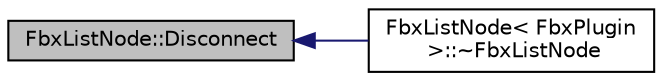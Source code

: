 digraph "FbxListNode::Disconnect"
{
  edge [fontname="Helvetica",fontsize="10",labelfontname="Helvetica",labelfontsize="10"];
  node [fontname="Helvetica",fontsize="10",shape=record];
  rankdir="LR";
  Node5 [label="FbxListNode::Disconnect",height=0.2,width=0.4,color="black", fillcolor="grey75", style="filled", fontcolor="black"];
  Node5 -> Node6 [dir="back",color="midnightblue",fontsize="10",style="solid",fontname="Helvetica"];
  Node6 [label="FbxListNode\< FbxPlugin\l \>::~FbxListNode",height=0.2,width=0.4,color="black", fillcolor="white", style="filled",URL="$class_fbx_list_node.html#aab6a6fce53b6e3928489c2a9eb91d7ff"];
}
